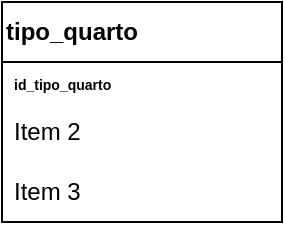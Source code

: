 <mxfile version="22.0.8" type="github">
  <diagram id="C5RBs43oDa-KdzZeNtuy" name="Page-1">
    <mxGraphModel dx="406" dy="220" grid="1" gridSize="10" guides="1" tooltips="1" connect="1" arrows="1" fold="1" page="1" pageScale="1" pageWidth="827" pageHeight="1169" math="0" shadow="0">
      <root>
        <mxCell id="WIyWlLk6GJQsqaUBKTNV-0" />
        <mxCell id="WIyWlLk6GJQsqaUBKTNV-1" parent="WIyWlLk6GJQsqaUBKTNV-0" />
        <mxCell id="HZmbv4TIP72OR97M9tpI-0" value="&lt;b&gt;tipo_quarto&lt;/b&gt;" style="swimlane;fontStyle=0;childLayout=stackLayout;horizontal=1;startSize=30;horizontalStack=0;resizeParent=1;resizeParentMax=0;resizeLast=0;collapsible=1;marginBottom=0;whiteSpace=wrap;html=1;align=left;swimlaneLine=1;fillColor=default;" vertex="1" parent="WIyWlLk6GJQsqaUBKTNV-1">
          <mxGeometry x="40" y="40" width="140" height="110" as="geometry" />
        </mxCell>
        <mxCell id="HZmbv4TIP72OR97M9tpI-1" value="&lt;b style=&quot;&quot;&gt;&lt;font style=&quot;font-size: 7px;&quot;&gt;id_tipo_quarto&lt;/font&gt;&lt;/b&gt;" style="text;strokeColor=none;fillColor=none;align=left;verticalAlign=top;spacingLeft=4;spacingRight=4;overflow=hidden;points=[[0,0.5],[1,0.5]];portConstraint=eastwest;rotatable=0;whiteSpace=wrap;html=1;fontSize=8;" vertex="1" parent="HZmbv4TIP72OR97M9tpI-0">
          <mxGeometry y="30" width="140" height="20" as="geometry" />
        </mxCell>
        <mxCell id="HZmbv4TIP72OR97M9tpI-2" value="Item 2" style="text;strokeColor=none;fillColor=none;align=left;verticalAlign=middle;spacingLeft=4;spacingRight=4;overflow=hidden;points=[[0,0.5],[1,0.5]];portConstraint=eastwest;rotatable=0;whiteSpace=wrap;html=1;" vertex="1" parent="HZmbv4TIP72OR97M9tpI-0">
          <mxGeometry y="50" width="140" height="30" as="geometry" />
        </mxCell>
        <mxCell id="HZmbv4TIP72OR97M9tpI-3" value="Item 3" style="text;strokeColor=none;fillColor=none;align=left;verticalAlign=middle;spacingLeft=4;spacingRight=4;overflow=hidden;points=[[0,0.5],[1,0.5]];portConstraint=eastwest;rotatable=0;whiteSpace=wrap;html=1;" vertex="1" parent="HZmbv4TIP72OR97M9tpI-0">
          <mxGeometry y="80" width="140" height="30" as="geometry" />
        </mxCell>
      </root>
    </mxGraphModel>
  </diagram>
</mxfile>
